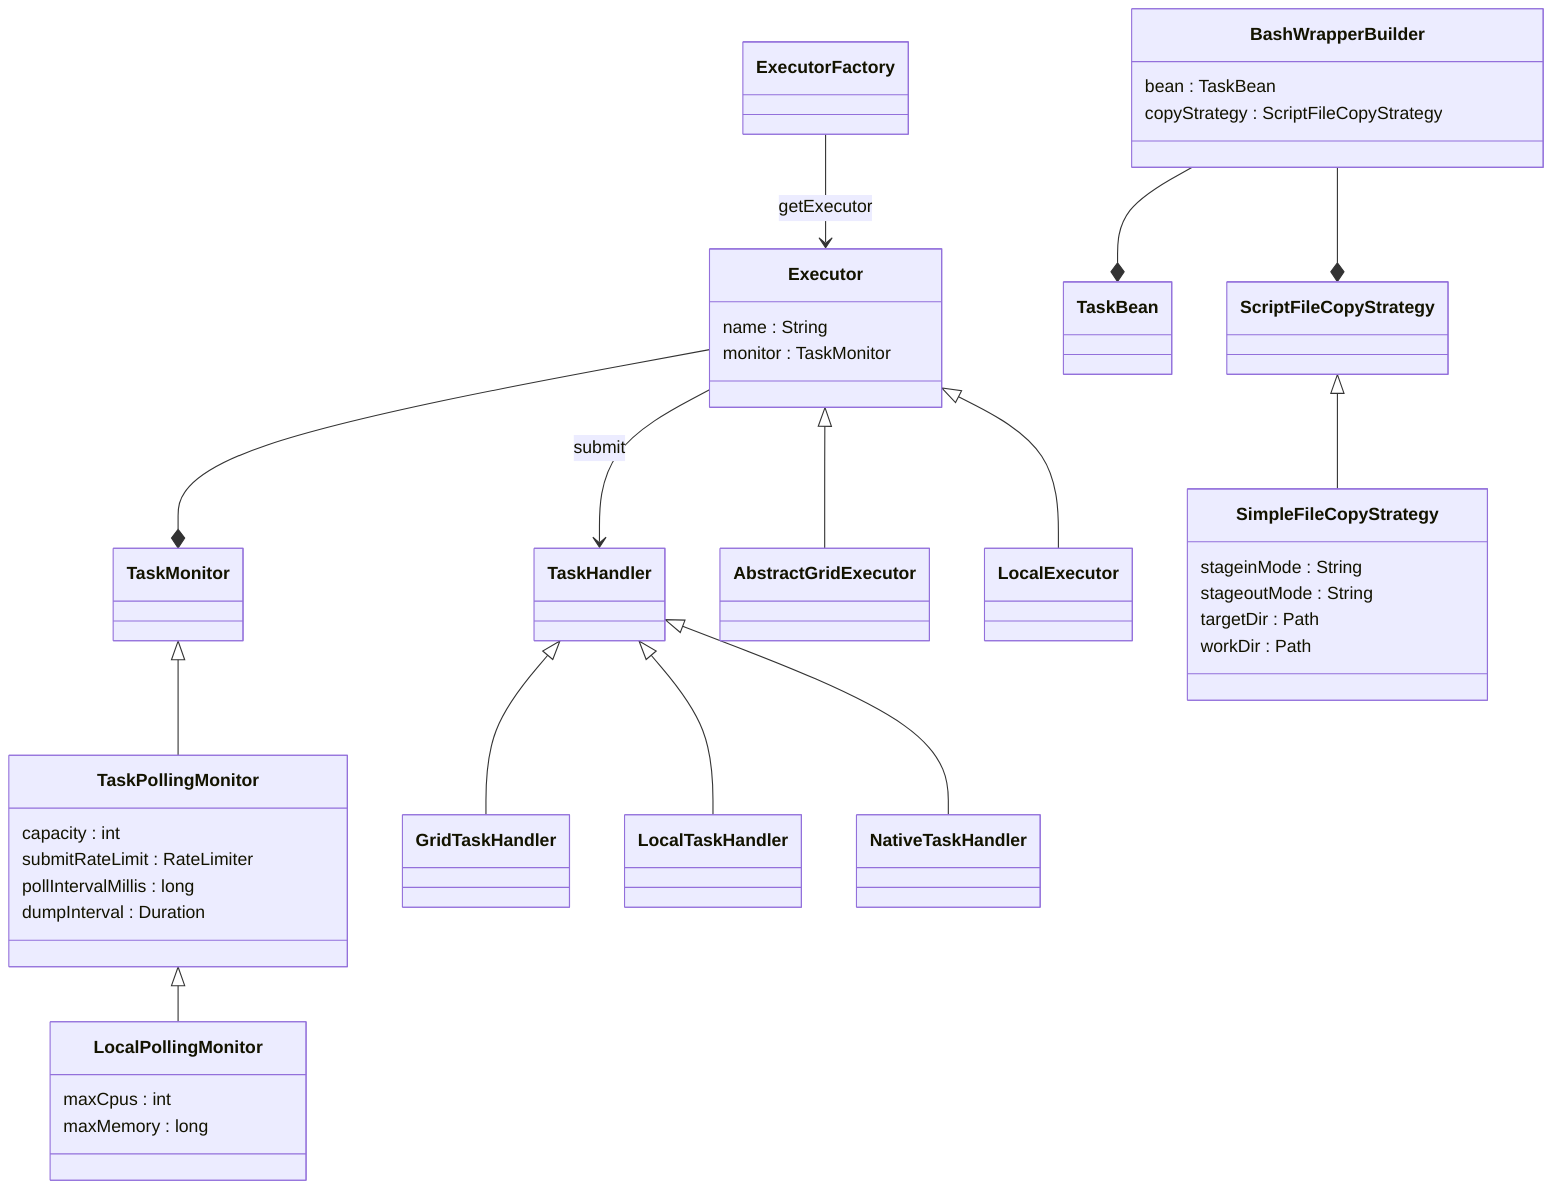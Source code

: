 classDiagram
    %%
    %% nextflow.executor
    %%
    ExecutorFactory --> Executor : getExecutor

    class Executor {
        name : String
        monitor : TaskMonitor
    }
    Executor --* TaskMonitor
    Executor --> TaskHandler : submit

    TaskMonitor <|-- TaskPollingMonitor

    class TaskPollingMonitor {
        capacity : int
        submitRateLimit : RateLimiter
        pollIntervalMillis : long
        dumpInterval : Duration
    }

    TaskPollingMonitor <|-- LocalPollingMonitor

    class LocalPollingMonitor {
        maxCpus : int
        maxMemory : long
    }

    Executor <|-- AbstractGridExecutor
    Executor <|-- LocalExecutor
    %% Executor <|-- NopeExecutor
    %% AbstractGridExecutor <|-- CondorExecutor
    %% AbstractGridExecutor <|-- HyperQueueExecutor
    %% AbstractGridExecutor <|-- LsfExecutor
    %% AbstractGridExecutor <|-- MoabExecutor
    %% AbstractGridExecutor <|-- NqsiiExecutor
    %% AbstractGridExecutor <|-- OarExecutor
    %% AbstractGridExecutor <|-- PbsExecutor
    %% AbstractGridExecutor <|-- SgeExecutor
    %% AbstractGridExecutor <|-- SlurmExecutor
    %% PbsExecutor <|-- PbsProExecutor
    %% SgeExecutor <|-- CrgExecutor

    %% TaskHandler <|-- CachedTaskHandler
    TaskHandler <|-- GridTaskHandler
    TaskHandler <|-- LocalTaskHandler
    TaskHandler <|-- NativeTaskHandler
    %% TaskHandler <|-- NopeTaskHandler
    %% TaskHandler <|-- StoredTaskHandler

    class BashWrapperBuilder {
        bean : TaskBean
        copyStrategy : ScriptFileCopyStrategy
    }
    BashWrapperBuilder --* TaskBean
    BashWrapperBuilder --* ScriptFileCopyStrategy

    ScriptFileCopyStrategy <|-- SimpleFileCopyStrategy

    class SimpleFileCopyStrategy {
        stageinMode : String
        stageoutMode : String
        targetDir : Path
        workDir : Path
    }